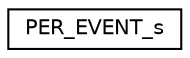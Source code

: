 digraph "Graphical Class Hierarchy"
{
 // LATEX_PDF_SIZE
  edge [fontname="Helvetica",fontsize="10",labelfontname="Helvetica",labelfontsize="10"];
  node [fontname="Helvetica",fontsize="10",shape=record];
  rankdir="LR";
  Node0 [label="PER_EVENT_s",height=0.2,width=0.4,color="black", fillcolor="white", style="filled",URL="$structPER__EVENT__s.html",tooltip=" "];
}

